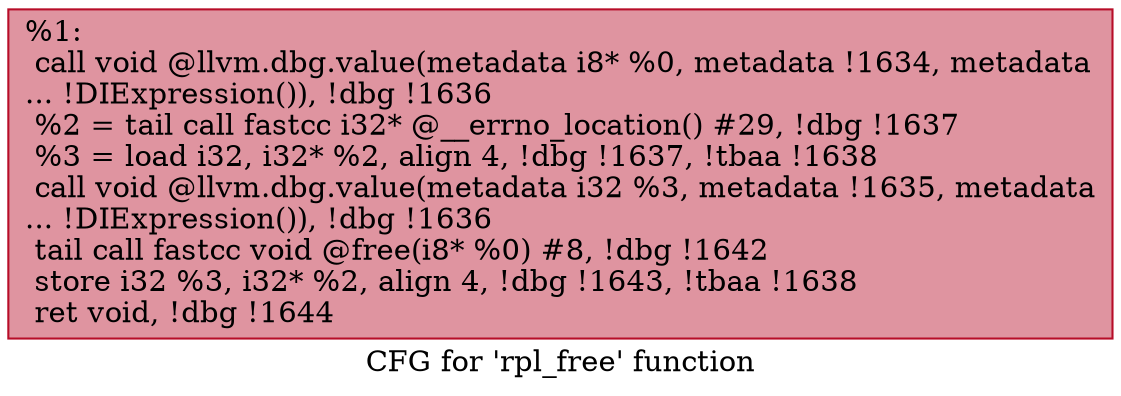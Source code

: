 digraph "CFG for 'rpl_free' function" {
	label="CFG for 'rpl_free' function";

	Node0x156c780 [shape=record,color="#b70d28ff", style=filled, fillcolor="#b70d2870",label="{%1:\l  call void @llvm.dbg.value(metadata i8* %0, metadata !1634, metadata\l... !DIExpression()), !dbg !1636\l  %2 = tail call fastcc i32* @__errno_location() #29, !dbg !1637\l  %3 = load i32, i32* %2, align 4, !dbg !1637, !tbaa !1638\l  call void @llvm.dbg.value(metadata i32 %3, metadata !1635, metadata\l... !DIExpression()), !dbg !1636\l  tail call fastcc void @free(i8* %0) #8, !dbg !1642\l  store i32 %3, i32* %2, align 4, !dbg !1643, !tbaa !1638\l  ret void, !dbg !1644\l}"];
}
